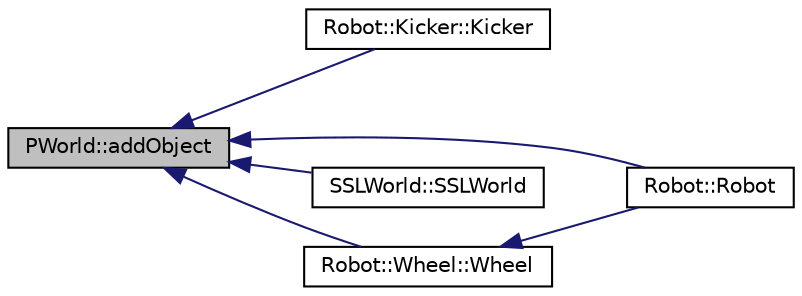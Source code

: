 digraph "PWorld::addObject"
{
 // INTERACTIVE_SVG=YES
  edge [fontname="Helvetica",fontsize="10",labelfontname="Helvetica",labelfontsize="10"];
  node [fontname="Helvetica",fontsize="10",shape=record];
  rankdir="LR";
  Node1 [label="PWorld::addObject",height=0.2,width=0.4,color="black", fillcolor="grey75", style="filled", fontcolor="black"];
  Node1 -> Node2 [dir="back",color="midnightblue",fontsize="10",style="solid",fontname="Helvetica"];
  Node2 [label="Robot::Kicker::Kicker",height=0.2,width=0.4,color="black", fillcolor="white", style="filled",URL="$d0/df4/class_robot_1_1_kicker.html#a68a79a06277ebf510135c1ae9f56ef49"];
  Node1 -> Node3 [dir="back",color="midnightblue",fontsize="10",style="solid",fontname="Helvetica"];
  Node3 [label="Robot::Robot",height=0.2,width=0.4,color="black", fillcolor="white", style="filled",URL="$d4/d84/class_robot.html#a0d001cb5d44e39ced4e1cfc524ad49de"];
  Node1 -> Node4 [dir="back",color="midnightblue",fontsize="10",style="solid",fontname="Helvetica"];
  Node4 [label="SSLWorld::SSLWorld",height=0.2,width=0.4,color="black", fillcolor="white", style="filled",URL="$d9/d7f/class_s_s_l_world.html#ae7a93bfd82fa84532017c8277d4e7652"];
  Node1 -> Node5 [dir="back",color="midnightblue",fontsize="10",style="solid",fontname="Helvetica"];
  Node5 [label="Robot::Wheel::Wheel",height=0.2,width=0.4,color="black", fillcolor="white", style="filled",URL="$dd/d2c/class_robot_1_1_wheel.html#abc407517ad7df31af76139f78572e080"];
  Node5 -> Node3 [dir="back",color="midnightblue",fontsize="10",style="solid",fontname="Helvetica"];
}
